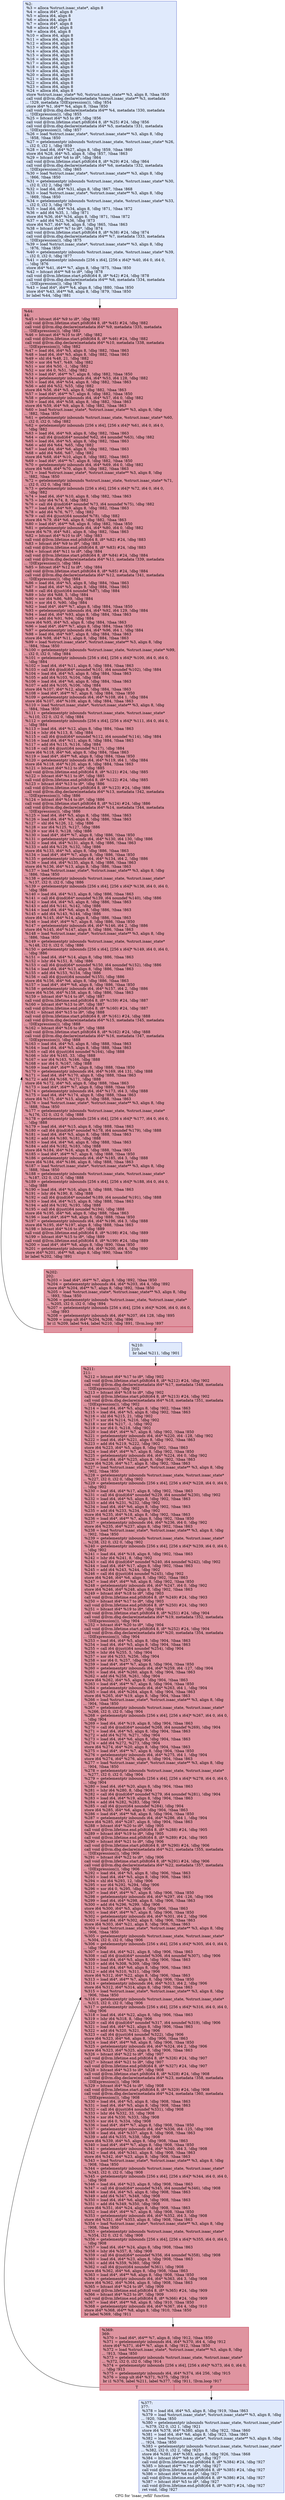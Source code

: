 digraph "CFG for 'isaac_refill' function" {
	label="CFG for 'isaac_refill' function";

	Node0x24f6ce0 [shape=record,color="#3d50c3ff", style=filled, fillcolor="#b9d0f970",label="{%2:\l  %3 = alloca %struct.isaac_state*, align 8\l  %4 = alloca i64*, align 8\l  %5 = alloca i64, align 8\l  %6 = alloca i64, align 8\l  %7 = alloca i64*, align 8\l  %8 = alloca i64*, align 8\l  %9 = alloca i64, align 8\l  %10 = alloca i64, align 8\l  %11 = alloca i64, align 8\l  %12 = alloca i64, align 8\l  %13 = alloca i64, align 8\l  %14 = alloca i64, align 8\l  %15 = alloca i64, align 8\l  %16 = alloca i64, align 8\l  %17 = alloca i64, align 8\l  %18 = alloca i64, align 8\l  %19 = alloca i64, align 8\l  %20 = alloca i64, align 8\l  %21 = alloca i64, align 8\l  %22 = alloca i64, align 8\l  %23 = alloca i64, align 8\l  %24 = alloca i64, align 8\l  store %struct.isaac_state* %0, %struct.isaac_state** %3, align 8, !tbaa !850\l  call void @llvm.dbg.declare(metadata %struct.isaac_state** %3, metadata\l... !329, metadata !DIExpression()), !dbg !854\l  store i64* %1, i64** %4, align 8, !tbaa !850\l  call void @llvm.dbg.declare(metadata i64** %4, metadata !330, metadata\l... !DIExpression()), !dbg !855\l  %25 = bitcast i64* %5 to i8*, !dbg !856\l  call void @llvm.lifetime.start.p0i8(i64 8, i8* %25) #24, !dbg !856\l  call void @llvm.dbg.declare(metadata i64* %5, metadata !331, metadata\l... !DIExpression()), !dbg !857\l  %26 = load %struct.isaac_state*, %struct.isaac_state** %3, align 8, !dbg\l... !858, !tbaa !850\l  %27 = getelementptr inbounds %struct.isaac_state, %struct.isaac_state* %26,\l... i32 0, i32 1, !dbg !859\l  %28 = load i64, i64* %27, align 8, !dbg !859, !tbaa !860\l  store i64 %28, i64* %5, align 8, !dbg !857, !tbaa !863\l  %29 = bitcast i64* %6 to i8*, !dbg !864\l  call void @llvm.lifetime.start.p0i8(i64 8, i8* %29) #24, !dbg !864\l  call void @llvm.dbg.declare(metadata i64* %6, metadata !332, metadata\l... !DIExpression()), !dbg !865\l  %30 = load %struct.isaac_state*, %struct.isaac_state** %3, align 8, !dbg\l... !866, !tbaa !850\l  %31 = getelementptr inbounds %struct.isaac_state, %struct.isaac_state* %30,\l... i32 0, i32 2, !dbg !867\l  %32 = load i64, i64* %31, align 8, !dbg !867, !tbaa !868\l  %33 = load %struct.isaac_state*, %struct.isaac_state** %3, align 8, !dbg\l... !869, !tbaa !850\l  %34 = getelementptr inbounds %struct.isaac_state, %struct.isaac_state* %33,\l... i32 0, i32 3, !dbg !870\l  %35 = load i64, i64* %34, align 8, !dbg !871, !tbaa !872\l  %36 = add i64 %35, 1, !dbg !871\l  store i64 %36, i64* %34, align 8, !dbg !871, !tbaa !872\l  %37 = add i64 %32, %36, !dbg !873\l  store i64 %37, i64* %6, align 8, !dbg !865, !tbaa !863\l  %38 = bitcast i64** %7 to i8*, !dbg !874\l  call void @llvm.lifetime.start.p0i8(i64 8, i8* %38) #24, !dbg !874\l  call void @llvm.dbg.declare(metadata i64** %7, metadata !333, metadata\l... !DIExpression()), !dbg !875\l  %39 = load %struct.isaac_state*, %struct.isaac_state** %3, align 8, !dbg\l... !876, !tbaa !850\l  %40 = getelementptr inbounds %struct.isaac_state, %struct.isaac_state* %39,\l... i32 0, i32 0, !dbg !877\l  %41 = getelementptr inbounds [256 x i64], [256 x i64]* %40, i64 0, i64 0,\l... !dbg !876\l  store i64* %41, i64** %7, align 8, !dbg !875, !tbaa !850\l  %42 = bitcast i64** %8 to i8*, !dbg !878\l  call void @llvm.lifetime.start.p0i8(i64 8, i8* %42) #24, !dbg !878\l  call void @llvm.dbg.declare(metadata i64** %8, metadata !334, metadata\l... !DIExpression()), !dbg !879\l  %43 = load i64*, i64** %4, align 8, !dbg !880, !tbaa !850\l  store i64* %43, i64** %8, align 8, !dbg !879, !tbaa !850\l  br label %44, !dbg !881\l}"];
	Node0x24f6ce0 -> Node0x24f7300;
	Node0x24f7300 [shape=record,color="#b70d28ff", style=filled, fillcolor="#b70d2870",label="{%44:\l44:                                               \l  %45 = bitcast i64* %9 to i8*, !dbg !882\l  call void @llvm.lifetime.start.p0i8(i64 8, i8* %45) #24, !dbg !882\l  call void @llvm.dbg.declare(metadata i64* %9, metadata !335, metadata\l... !DIExpression()), !dbg !882\l  %46 = bitcast i64* %10 to i8*, !dbg !882\l  call void @llvm.lifetime.start.p0i8(i64 8, i8* %46) #24, !dbg !882\l  call void @llvm.dbg.declare(metadata i64* %10, metadata !338, metadata\l... !DIExpression()), !dbg !882\l  %47 = load i64, i64* %5, align 8, !dbg !882, !tbaa !863\l  %48 = load i64, i64* %5, align 8, !dbg !882, !tbaa !863\l  %49 = shl i64 %48, 21, !dbg !882\l  %50 = xor i64 %47, %49, !dbg !882\l  %51 = xor i64 %50, -1, !dbg !882\l  %52 = xor i64 0, %51, !dbg !882\l  %53 = load i64*, i64** %7, align 8, !dbg !882, !tbaa !850\l  %54 = getelementptr inbounds i64, i64* %53, i64 128, !dbg !882\l  %55 = load i64, i64* %54, align 8, !dbg !882, !tbaa !863\l  %56 = add i64 %52, %55, !dbg !882\l  store i64 %56, i64* %5, align 8, !dbg !882, !tbaa !863\l  %57 = load i64*, i64** %7, align 8, !dbg !882, !tbaa !850\l  %58 = getelementptr inbounds i64, i64* %57, i64 0, !dbg !882\l  %59 = load i64, i64* %58, align 8, !dbg !882, !tbaa !863\l  store i64 %59, i64* %9, align 8, !dbg !882, !tbaa !863\l  %60 = load %struct.isaac_state*, %struct.isaac_state** %3, align 8, !dbg\l... !882, !tbaa !850\l  %61 = getelementptr inbounds %struct.isaac_state, %struct.isaac_state* %60,\l... i32 0, i32 0, !dbg !882\l  %62 = getelementptr inbounds [256 x i64], [256 x i64]* %61, i64 0, i64 0,\l... !dbg !882\l  %63 = load i64, i64* %9, align 8, !dbg !882, !tbaa !863\l  %64 = call i64 @ind(i64* noundef %62, i64 noundef %63), !dbg !882\l  %65 = load i64, i64* %5, align 8, !dbg !882, !tbaa !863\l  %66 = add i64 %64, %65, !dbg !882\l  %67 = load i64, i64* %6, align 8, !dbg !882, !tbaa !863\l  %68 = add i64 %66, %67, !dbg !882\l  store i64 %68, i64* %10, align 8, !dbg !882, !tbaa !863\l  %69 = load i64*, i64** %7, align 8, !dbg !882, !tbaa !850\l  %70 = getelementptr inbounds i64, i64* %69, i64 0, !dbg !882\l  store i64 %68, i64* %70, align 8, !dbg !882, !tbaa !863\l  %71 = load %struct.isaac_state*, %struct.isaac_state** %3, align 8, !dbg\l... !882, !tbaa !850\l  %72 = getelementptr inbounds %struct.isaac_state, %struct.isaac_state* %71,\l... i32 0, i32 0, !dbg !882\l  %73 = getelementptr inbounds [256 x i64], [256 x i64]* %72, i64 0, i64 0,\l... !dbg !882\l  %74 = load i64, i64* %10, align 8, !dbg !882, !tbaa !863\l  %75 = lshr i64 %74, 8, !dbg !882\l  %76 = call i64 @ind(i64* noundef %73, i64 noundef %75), !dbg !882\l  %77 = load i64, i64* %9, align 8, !dbg !882, !tbaa !863\l  %78 = add i64 %76, %77, !dbg !882\l  %79 = call i64 @just(i64 noundef %78), !dbg !882\l  store i64 %79, i64* %6, align 8, !dbg !882, !tbaa !863\l  %80 = load i64*, i64** %8, align 8, !dbg !882, !tbaa !850\l  %81 = getelementptr inbounds i64, i64* %80, i64 0, !dbg !882\l  store i64 %79, i64* %81, align 8, !dbg !882, !tbaa !863\l  %82 = bitcast i64* %10 to i8*, !dbg !883\l  call void @llvm.lifetime.end.p0i8(i64 8, i8* %82) #24, !dbg !883\l  %83 = bitcast i64* %9 to i8*, !dbg !883\l  call void @llvm.lifetime.end.p0i8(i64 8, i8* %83) #24, !dbg !883\l  %84 = bitcast i64* %11 to i8*, !dbg !884\l  call void @llvm.lifetime.start.p0i8(i64 8, i8* %84) #24, !dbg !884\l  call void @llvm.dbg.declare(metadata i64* %11, metadata !339, metadata\l... !DIExpression()), !dbg !884\l  %85 = bitcast i64* %12 to i8*, !dbg !884\l  call void @llvm.lifetime.start.p0i8(i64 8, i8* %85) #24, !dbg !884\l  call void @llvm.dbg.declare(metadata i64* %12, metadata !341, metadata\l... !DIExpression()), !dbg !884\l  %86 = load i64, i64* %5, align 8, !dbg !884, !tbaa !863\l  %87 = load i64, i64* %5, align 8, !dbg !884, !tbaa !863\l  %88 = call i64 @just(i64 noundef %87), !dbg !884\l  %89 = lshr i64 %88, 5, !dbg !884\l  %90 = xor i64 %86, %89, !dbg !884\l  %91 = xor i64 0, %90, !dbg !884\l  %92 = load i64*, i64** %7, align 8, !dbg !884, !tbaa !850\l  %93 = getelementptr inbounds i64, i64* %92, i64 129, !dbg !884\l  %94 = load i64, i64* %93, align 8, !dbg !884, !tbaa !863\l  %95 = add i64 %91, %94, !dbg !884\l  store i64 %95, i64* %5, align 8, !dbg !884, !tbaa !863\l  %96 = load i64*, i64** %7, align 8, !dbg !884, !tbaa !850\l  %97 = getelementptr inbounds i64, i64* %96, i64 1, !dbg !884\l  %98 = load i64, i64* %97, align 8, !dbg !884, !tbaa !863\l  store i64 %98, i64* %11, align 8, !dbg !884, !tbaa !863\l  %99 = load %struct.isaac_state*, %struct.isaac_state** %3, align 8, !dbg\l... !884, !tbaa !850\l  %100 = getelementptr inbounds %struct.isaac_state, %struct.isaac_state* %99,\l... i32 0, i32 0, !dbg !884\l  %101 = getelementptr inbounds [256 x i64], [256 x i64]* %100, i64 0, i64 0,\l... !dbg !884\l  %102 = load i64, i64* %11, align 8, !dbg !884, !tbaa !863\l  %103 = call i64 @ind(i64* noundef %101, i64 noundef %102), !dbg !884\l  %104 = load i64, i64* %5, align 8, !dbg !884, !tbaa !863\l  %105 = add i64 %103, %104, !dbg !884\l  %106 = load i64, i64* %6, align 8, !dbg !884, !tbaa !863\l  %107 = add i64 %105, %106, !dbg !884\l  store i64 %107, i64* %12, align 8, !dbg !884, !tbaa !863\l  %108 = load i64*, i64** %7, align 8, !dbg !884, !tbaa !850\l  %109 = getelementptr inbounds i64, i64* %108, i64 1, !dbg !884\l  store i64 %107, i64* %109, align 8, !dbg !884, !tbaa !863\l  %110 = load %struct.isaac_state*, %struct.isaac_state** %3, align 8, !dbg\l... !884, !tbaa !850\l  %111 = getelementptr inbounds %struct.isaac_state, %struct.isaac_state*\l... %110, i32 0, i32 0, !dbg !884\l  %112 = getelementptr inbounds [256 x i64], [256 x i64]* %111, i64 0, i64 0,\l... !dbg !884\l  %113 = load i64, i64* %12, align 8, !dbg !884, !tbaa !863\l  %114 = lshr i64 %113, 8, !dbg !884\l  %115 = call i64 @ind(i64* noundef %112, i64 noundef %114), !dbg !884\l  %116 = load i64, i64* %11, align 8, !dbg !884, !tbaa !863\l  %117 = add i64 %115, %116, !dbg !884\l  %118 = call i64 @just(i64 noundef %117), !dbg !884\l  store i64 %118, i64* %6, align 8, !dbg !884, !tbaa !863\l  %119 = load i64*, i64** %8, align 8, !dbg !884, !tbaa !850\l  %120 = getelementptr inbounds i64, i64* %119, i64 1, !dbg !884\l  store i64 %118, i64* %120, align 8, !dbg !884, !tbaa !863\l  %121 = bitcast i64* %12 to i8*, !dbg !885\l  call void @llvm.lifetime.end.p0i8(i64 8, i8* %121) #24, !dbg !885\l  %122 = bitcast i64* %11 to i8*, !dbg !885\l  call void @llvm.lifetime.end.p0i8(i64 8, i8* %122) #24, !dbg !885\l  %123 = bitcast i64* %13 to i8*, !dbg !886\l  call void @llvm.lifetime.start.p0i8(i64 8, i8* %123) #24, !dbg !886\l  call void @llvm.dbg.declare(metadata i64* %13, metadata !342, metadata\l... !DIExpression()), !dbg !886\l  %124 = bitcast i64* %14 to i8*, !dbg !886\l  call void @llvm.lifetime.start.p0i8(i64 8, i8* %124) #24, !dbg !886\l  call void @llvm.dbg.declare(metadata i64* %14, metadata !344, metadata\l... !DIExpression()), !dbg !886\l  %125 = load i64, i64* %5, align 8, !dbg !886, !tbaa !863\l  %126 = load i64, i64* %5, align 8, !dbg !886, !tbaa !863\l  %127 = shl i64 %126, 12, !dbg !886\l  %128 = xor i64 %125, %127, !dbg !886\l  %129 = xor i64 0, %128, !dbg !886\l  %130 = load i64*, i64** %7, align 8, !dbg !886, !tbaa !850\l  %131 = getelementptr inbounds i64, i64* %130, i64 130, !dbg !886\l  %132 = load i64, i64* %131, align 8, !dbg !886, !tbaa !863\l  %133 = add i64 %129, %132, !dbg !886\l  store i64 %133, i64* %5, align 8, !dbg !886, !tbaa !863\l  %134 = load i64*, i64** %7, align 8, !dbg !886, !tbaa !850\l  %135 = getelementptr inbounds i64, i64* %134, i64 2, !dbg !886\l  %136 = load i64, i64* %135, align 8, !dbg !886, !tbaa !863\l  store i64 %136, i64* %13, align 8, !dbg !886, !tbaa !863\l  %137 = load %struct.isaac_state*, %struct.isaac_state** %3, align 8, !dbg\l... !886, !tbaa !850\l  %138 = getelementptr inbounds %struct.isaac_state, %struct.isaac_state*\l... %137, i32 0, i32 0, !dbg !886\l  %139 = getelementptr inbounds [256 x i64], [256 x i64]* %138, i64 0, i64 0,\l... !dbg !886\l  %140 = load i64, i64* %13, align 8, !dbg !886, !tbaa !863\l  %141 = call i64 @ind(i64* noundef %139, i64 noundef %140), !dbg !886\l  %142 = load i64, i64* %5, align 8, !dbg !886, !tbaa !863\l  %143 = add i64 %141, %142, !dbg !886\l  %144 = load i64, i64* %6, align 8, !dbg !886, !tbaa !863\l  %145 = add i64 %143, %144, !dbg !886\l  store i64 %145, i64* %14, align 8, !dbg !886, !tbaa !863\l  %146 = load i64*, i64** %7, align 8, !dbg !886, !tbaa !850\l  %147 = getelementptr inbounds i64, i64* %146, i64 2, !dbg !886\l  store i64 %145, i64* %147, align 8, !dbg !886, !tbaa !863\l  %148 = load %struct.isaac_state*, %struct.isaac_state** %3, align 8, !dbg\l... !886, !tbaa !850\l  %149 = getelementptr inbounds %struct.isaac_state, %struct.isaac_state*\l... %148, i32 0, i32 0, !dbg !886\l  %150 = getelementptr inbounds [256 x i64], [256 x i64]* %149, i64 0, i64 0,\l... !dbg !886\l  %151 = load i64, i64* %14, align 8, !dbg !886, !tbaa !863\l  %152 = lshr i64 %151, 8, !dbg !886\l  %153 = call i64 @ind(i64* noundef %150, i64 noundef %152), !dbg !886\l  %154 = load i64, i64* %13, align 8, !dbg !886, !tbaa !863\l  %155 = add i64 %153, %154, !dbg !886\l  %156 = call i64 @just(i64 noundef %155), !dbg !886\l  store i64 %156, i64* %6, align 8, !dbg !886, !tbaa !863\l  %157 = load i64*, i64** %8, align 8, !dbg !886, !tbaa !850\l  %158 = getelementptr inbounds i64, i64* %157, i64 2, !dbg !886\l  store i64 %156, i64* %158, align 8, !dbg !886, !tbaa !863\l  %159 = bitcast i64* %14 to i8*, !dbg !887\l  call void @llvm.lifetime.end.p0i8(i64 8, i8* %159) #24, !dbg !887\l  %160 = bitcast i64* %13 to i8*, !dbg !887\l  call void @llvm.lifetime.end.p0i8(i64 8, i8* %160) #24, !dbg !887\l  %161 = bitcast i64* %15 to i8*, !dbg !888\l  call void @llvm.lifetime.start.p0i8(i64 8, i8* %161) #24, !dbg !888\l  call void @llvm.dbg.declare(metadata i64* %15, metadata !345, metadata\l... !DIExpression()), !dbg !888\l  %162 = bitcast i64* %16 to i8*, !dbg !888\l  call void @llvm.lifetime.start.p0i8(i64 8, i8* %162) #24, !dbg !888\l  call void @llvm.dbg.declare(metadata i64* %16, metadata !347, metadata\l... !DIExpression()), !dbg !888\l  %163 = load i64, i64* %5, align 8, !dbg !888, !tbaa !863\l  %164 = load i64, i64* %5, align 8, !dbg !888, !tbaa !863\l  %165 = call i64 @just(i64 noundef %164), !dbg !888\l  %166 = lshr i64 %165, 33, !dbg !888\l  %167 = xor i64 %163, %166, !dbg !888\l  %168 = xor i64 0, %167, !dbg !888\l  %169 = load i64*, i64** %7, align 8, !dbg !888, !tbaa !850\l  %170 = getelementptr inbounds i64, i64* %169, i64 131, !dbg !888\l  %171 = load i64, i64* %170, align 8, !dbg !888, !tbaa !863\l  %172 = add i64 %168, %171, !dbg !888\l  store i64 %172, i64* %5, align 8, !dbg !888, !tbaa !863\l  %173 = load i64*, i64** %7, align 8, !dbg !888, !tbaa !850\l  %174 = getelementptr inbounds i64, i64* %173, i64 3, !dbg !888\l  %175 = load i64, i64* %174, align 8, !dbg !888, !tbaa !863\l  store i64 %175, i64* %15, align 8, !dbg !888, !tbaa !863\l  %176 = load %struct.isaac_state*, %struct.isaac_state** %3, align 8, !dbg\l... !888, !tbaa !850\l  %177 = getelementptr inbounds %struct.isaac_state, %struct.isaac_state*\l... %176, i32 0, i32 0, !dbg !888\l  %178 = getelementptr inbounds [256 x i64], [256 x i64]* %177, i64 0, i64 0,\l... !dbg !888\l  %179 = load i64, i64* %15, align 8, !dbg !888, !tbaa !863\l  %180 = call i64 @ind(i64* noundef %178, i64 noundef %179), !dbg !888\l  %181 = load i64, i64* %5, align 8, !dbg !888, !tbaa !863\l  %182 = add i64 %180, %181, !dbg !888\l  %183 = load i64, i64* %6, align 8, !dbg !888, !tbaa !863\l  %184 = add i64 %182, %183, !dbg !888\l  store i64 %184, i64* %16, align 8, !dbg !888, !tbaa !863\l  %185 = load i64*, i64** %7, align 8, !dbg !888, !tbaa !850\l  %186 = getelementptr inbounds i64, i64* %185, i64 3, !dbg !888\l  store i64 %184, i64* %186, align 8, !dbg !888, !tbaa !863\l  %187 = load %struct.isaac_state*, %struct.isaac_state** %3, align 8, !dbg\l... !888, !tbaa !850\l  %188 = getelementptr inbounds %struct.isaac_state, %struct.isaac_state*\l... %187, i32 0, i32 0, !dbg !888\l  %189 = getelementptr inbounds [256 x i64], [256 x i64]* %188, i64 0, i64 0,\l... !dbg !888\l  %190 = load i64, i64* %16, align 8, !dbg !888, !tbaa !863\l  %191 = lshr i64 %190, 8, !dbg !888\l  %192 = call i64 @ind(i64* noundef %189, i64 noundef %191), !dbg !888\l  %193 = load i64, i64* %15, align 8, !dbg !888, !tbaa !863\l  %194 = add i64 %192, %193, !dbg !888\l  %195 = call i64 @just(i64 noundef %194), !dbg !888\l  store i64 %195, i64* %6, align 8, !dbg !888, !tbaa !863\l  %196 = load i64*, i64** %8, align 8, !dbg !888, !tbaa !850\l  %197 = getelementptr inbounds i64, i64* %196, i64 3, !dbg !888\l  store i64 %195, i64* %197, align 8, !dbg !888, !tbaa !863\l  %198 = bitcast i64* %16 to i8*, !dbg !889\l  call void @llvm.lifetime.end.p0i8(i64 8, i8* %198) #24, !dbg !889\l  %199 = bitcast i64* %15 to i8*, !dbg !889\l  call void @llvm.lifetime.end.p0i8(i64 8, i8* %199) #24, !dbg !889\l  %200 = load i64*, i64** %8, align 8, !dbg !890, !tbaa !850\l  %201 = getelementptr inbounds i64, i64* %200, i64 4, !dbg !890\l  store i64* %201, i64** %8, align 8, !dbg !890, !tbaa !850\l  br label %202, !dbg !891\l}"];
	Node0x24f7300 -> Node0x24f7350;
	Node0x24f7350 [shape=record,color="#b70d28ff", style=filled, fillcolor="#b70d2870",label="{%202:\l202:                                              \l  %203 = load i64*, i64** %7, align 8, !dbg !892, !tbaa !850\l  %204 = getelementptr inbounds i64, i64* %203, i64 4, !dbg !892\l  store i64* %204, i64** %7, align 8, !dbg !892, !tbaa !850\l  %205 = load %struct.isaac_state*, %struct.isaac_state** %3, align 8, !dbg\l... !893, !tbaa !850\l  %206 = getelementptr inbounds %struct.isaac_state, %struct.isaac_state*\l... %205, i32 0, i32 0, !dbg !894\l  %207 = getelementptr inbounds [256 x i64], [256 x i64]* %206, i64 0, i64 0,\l... !dbg !893\l  %208 = getelementptr inbounds i64, i64* %207, i64 128, !dbg !895\l  %209 = icmp ult i64* %204, %208, !dbg !896\l  br i1 %209, label %44, label %210, !dbg !891, !llvm.loop !897\l|{<s0>T|<s1>F}}"];
	Node0x24f7350:s0 -> Node0x24f7300;
	Node0x24f7350:s1 -> Node0x24f73a0;
	Node0x24f73a0 [shape=record,color="#3d50c3ff", style=filled, fillcolor="#b9d0f970",label="{%210:\l210:                                              \l  br label %211, !dbg !901\l}"];
	Node0x24f73a0 -> Node0x24f73f0;
	Node0x24f73f0 [shape=record,color="#b70d28ff", style=filled, fillcolor="#b70d2870",label="{%211:\l211:                                              \l  %212 = bitcast i64* %17 to i8*, !dbg !902\l  call void @llvm.lifetime.start.p0i8(i64 8, i8* %212) #24, !dbg !902\l  call void @llvm.dbg.declare(metadata i64* %17, metadata !348, metadata\l... !DIExpression()), !dbg !902\l  %213 = bitcast i64* %18 to i8*, !dbg !902\l  call void @llvm.lifetime.start.p0i8(i64 8, i8* %213) #24, !dbg !902\l  call void @llvm.dbg.declare(metadata i64* %18, metadata !351, metadata\l... !DIExpression()), !dbg !902\l  %214 = load i64, i64* %5, align 8, !dbg !902, !tbaa !863\l  %215 = load i64, i64* %5, align 8, !dbg !902, !tbaa !863\l  %216 = shl i64 %215, 21, !dbg !902\l  %217 = xor i64 %214, %216, !dbg !902\l  %218 = xor i64 %217, -1, !dbg !902\l  %219 = xor i64 0, %218, !dbg !902\l  %220 = load i64*, i64** %7, align 8, !dbg !902, !tbaa !850\l  %221 = getelementptr inbounds i64, i64* %220, i64 -128, !dbg !902\l  %222 = load i64, i64* %221, align 8, !dbg !902, !tbaa !863\l  %223 = add i64 %219, %222, !dbg !902\l  store i64 %223, i64* %5, align 8, !dbg !902, !tbaa !863\l  %224 = load i64*, i64** %7, align 8, !dbg !902, !tbaa !850\l  %225 = getelementptr inbounds i64, i64* %224, i64 0, !dbg !902\l  %226 = load i64, i64* %225, align 8, !dbg !902, !tbaa !863\l  store i64 %226, i64* %17, align 8, !dbg !902, !tbaa !863\l  %227 = load %struct.isaac_state*, %struct.isaac_state** %3, align 8, !dbg\l... !902, !tbaa !850\l  %228 = getelementptr inbounds %struct.isaac_state, %struct.isaac_state*\l... %227, i32 0, i32 0, !dbg !902\l  %229 = getelementptr inbounds [256 x i64], [256 x i64]* %228, i64 0, i64 0,\l... !dbg !902\l  %230 = load i64, i64* %17, align 8, !dbg !902, !tbaa !863\l  %231 = call i64 @ind(i64* noundef %229, i64 noundef %230), !dbg !902\l  %232 = load i64, i64* %5, align 8, !dbg !902, !tbaa !863\l  %233 = add i64 %231, %232, !dbg !902\l  %234 = load i64, i64* %6, align 8, !dbg !902, !tbaa !863\l  %235 = add i64 %233, %234, !dbg !902\l  store i64 %235, i64* %18, align 8, !dbg !902, !tbaa !863\l  %236 = load i64*, i64** %7, align 8, !dbg !902, !tbaa !850\l  %237 = getelementptr inbounds i64, i64* %236, i64 0, !dbg !902\l  store i64 %235, i64* %237, align 8, !dbg !902, !tbaa !863\l  %238 = load %struct.isaac_state*, %struct.isaac_state** %3, align 8, !dbg\l... !902, !tbaa !850\l  %239 = getelementptr inbounds %struct.isaac_state, %struct.isaac_state*\l... %238, i32 0, i32 0, !dbg !902\l  %240 = getelementptr inbounds [256 x i64], [256 x i64]* %239, i64 0, i64 0,\l... !dbg !902\l  %241 = load i64, i64* %18, align 8, !dbg !902, !tbaa !863\l  %242 = lshr i64 %241, 8, !dbg !902\l  %243 = call i64 @ind(i64* noundef %240, i64 noundef %242), !dbg !902\l  %244 = load i64, i64* %17, align 8, !dbg !902, !tbaa !863\l  %245 = add i64 %243, %244, !dbg !902\l  %246 = call i64 @just(i64 noundef %245), !dbg !902\l  store i64 %246, i64* %6, align 8, !dbg !902, !tbaa !863\l  %247 = load i64*, i64** %8, align 8, !dbg !902, !tbaa !850\l  %248 = getelementptr inbounds i64, i64* %247, i64 0, !dbg !902\l  store i64 %246, i64* %248, align 8, !dbg !902, !tbaa !863\l  %249 = bitcast i64* %18 to i8*, !dbg !903\l  call void @llvm.lifetime.end.p0i8(i64 8, i8* %249) #24, !dbg !903\l  %250 = bitcast i64* %17 to i8*, !dbg !903\l  call void @llvm.lifetime.end.p0i8(i64 8, i8* %250) #24, !dbg !903\l  %251 = bitcast i64* %19 to i8*, !dbg !904\l  call void @llvm.lifetime.start.p0i8(i64 8, i8* %251) #24, !dbg !904\l  call void @llvm.dbg.declare(metadata i64* %19, metadata !352, metadata\l... !DIExpression()), !dbg !904\l  %252 = bitcast i64* %20 to i8*, !dbg !904\l  call void @llvm.lifetime.start.p0i8(i64 8, i8* %252) #24, !dbg !904\l  call void @llvm.dbg.declare(metadata i64* %20, metadata !354, metadata\l... !DIExpression()), !dbg !904\l  %253 = load i64, i64* %5, align 8, !dbg !904, !tbaa !863\l  %254 = load i64, i64* %5, align 8, !dbg !904, !tbaa !863\l  %255 = call i64 @just(i64 noundef %254), !dbg !904\l  %256 = lshr i64 %255, 5, !dbg !904\l  %257 = xor i64 %253, %256, !dbg !904\l  %258 = xor i64 0, %257, !dbg !904\l  %259 = load i64*, i64** %7, align 8, !dbg !904, !tbaa !850\l  %260 = getelementptr inbounds i64, i64* %259, i64 -127, !dbg !904\l  %261 = load i64, i64* %260, align 8, !dbg !904, !tbaa !863\l  %262 = add i64 %258, %261, !dbg !904\l  store i64 %262, i64* %5, align 8, !dbg !904, !tbaa !863\l  %263 = load i64*, i64** %7, align 8, !dbg !904, !tbaa !850\l  %264 = getelementptr inbounds i64, i64* %263, i64 1, !dbg !904\l  %265 = load i64, i64* %264, align 8, !dbg !904, !tbaa !863\l  store i64 %265, i64* %19, align 8, !dbg !904, !tbaa !863\l  %266 = load %struct.isaac_state*, %struct.isaac_state** %3, align 8, !dbg\l... !904, !tbaa !850\l  %267 = getelementptr inbounds %struct.isaac_state, %struct.isaac_state*\l... %266, i32 0, i32 0, !dbg !904\l  %268 = getelementptr inbounds [256 x i64], [256 x i64]* %267, i64 0, i64 0,\l... !dbg !904\l  %269 = load i64, i64* %19, align 8, !dbg !904, !tbaa !863\l  %270 = call i64 @ind(i64* noundef %268, i64 noundef %269), !dbg !904\l  %271 = load i64, i64* %5, align 8, !dbg !904, !tbaa !863\l  %272 = add i64 %270, %271, !dbg !904\l  %273 = load i64, i64* %6, align 8, !dbg !904, !tbaa !863\l  %274 = add i64 %272, %273, !dbg !904\l  store i64 %274, i64* %20, align 8, !dbg !904, !tbaa !863\l  %275 = load i64*, i64** %7, align 8, !dbg !904, !tbaa !850\l  %276 = getelementptr inbounds i64, i64* %275, i64 1, !dbg !904\l  store i64 %274, i64* %276, align 8, !dbg !904, !tbaa !863\l  %277 = load %struct.isaac_state*, %struct.isaac_state** %3, align 8, !dbg\l... !904, !tbaa !850\l  %278 = getelementptr inbounds %struct.isaac_state, %struct.isaac_state*\l... %277, i32 0, i32 0, !dbg !904\l  %279 = getelementptr inbounds [256 x i64], [256 x i64]* %278, i64 0, i64 0,\l... !dbg !904\l  %280 = load i64, i64* %20, align 8, !dbg !904, !tbaa !863\l  %281 = lshr i64 %280, 8, !dbg !904\l  %282 = call i64 @ind(i64* noundef %279, i64 noundef %281), !dbg !904\l  %283 = load i64, i64* %19, align 8, !dbg !904, !tbaa !863\l  %284 = add i64 %282, %283, !dbg !904\l  %285 = call i64 @just(i64 noundef %284), !dbg !904\l  store i64 %285, i64* %6, align 8, !dbg !904, !tbaa !863\l  %286 = load i64*, i64** %8, align 8, !dbg !904, !tbaa !850\l  %287 = getelementptr inbounds i64, i64* %286, i64 1, !dbg !904\l  store i64 %285, i64* %287, align 8, !dbg !904, !tbaa !863\l  %288 = bitcast i64* %20 to i8*, !dbg !905\l  call void @llvm.lifetime.end.p0i8(i64 8, i8* %288) #24, !dbg !905\l  %289 = bitcast i64* %19 to i8*, !dbg !905\l  call void @llvm.lifetime.end.p0i8(i64 8, i8* %289) #24, !dbg !905\l  %290 = bitcast i64* %21 to i8*, !dbg !906\l  call void @llvm.lifetime.start.p0i8(i64 8, i8* %290) #24, !dbg !906\l  call void @llvm.dbg.declare(metadata i64* %21, metadata !355, metadata\l... !DIExpression()), !dbg !906\l  %291 = bitcast i64* %22 to i8*, !dbg !906\l  call void @llvm.lifetime.start.p0i8(i64 8, i8* %291) #24, !dbg !906\l  call void @llvm.dbg.declare(metadata i64* %22, metadata !357, metadata\l... !DIExpression()), !dbg !906\l  %292 = load i64, i64* %5, align 8, !dbg !906, !tbaa !863\l  %293 = load i64, i64* %5, align 8, !dbg !906, !tbaa !863\l  %294 = shl i64 %293, 12, !dbg !906\l  %295 = xor i64 %292, %294, !dbg !906\l  %296 = xor i64 0, %295, !dbg !906\l  %297 = load i64*, i64** %7, align 8, !dbg !906, !tbaa !850\l  %298 = getelementptr inbounds i64, i64* %297, i64 -126, !dbg !906\l  %299 = load i64, i64* %298, align 8, !dbg !906, !tbaa !863\l  %300 = add i64 %296, %299, !dbg !906\l  store i64 %300, i64* %5, align 8, !dbg !906, !tbaa !863\l  %301 = load i64*, i64** %7, align 8, !dbg !906, !tbaa !850\l  %302 = getelementptr inbounds i64, i64* %301, i64 2, !dbg !906\l  %303 = load i64, i64* %302, align 8, !dbg !906, !tbaa !863\l  store i64 %303, i64* %21, align 8, !dbg !906, !tbaa !863\l  %304 = load %struct.isaac_state*, %struct.isaac_state** %3, align 8, !dbg\l... !906, !tbaa !850\l  %305 = getelementptr inbounds %struct.isaac_state, %struct.isaac_state*\l... %304, i32 0, i32 0, !dbg !906\l  %306 = getelementptr inbounds [256 x i64], [256 x i64]* %305, i64 0, i64 0,\l... !dbg !906\l  %307 = load i64, i64* %21, align 8, !dbg !906, !tbaa !863\l  %308 = call i64 @ind(i64* noundef %306, i64 noundef %307), !dbg !906\l  %309 = load i64, i64* %5, align 8, !dbg !906, !tbaa !863\l  %310 = add i64 %308, %309, !dbg !906\l  %311 = load i64, i64* %6, align 8, !dbg !906, !tbaa !863\l  %312 = add i64 %310, %311, !dbg !906\l  store i64 %312, i64* %22, align 8, !dbg !906, !tbaa !863\l  %313 = load i64*, i64** %7, align 8, !dbg !906, !tbaa !850\l  %314 = getelementptr inbounds i64, i64* %313, i64 2, !dbg !906\l  store i64 %312, i64* %314, align 8, !dbg !906, !tbaa !863\l  %315 = load %struct.isaac_state*, %struct.isaac_state** %3, align 8, !dbg\l... !906, !tbaa !850\l  %316 = getelementptr inbounds %struct.isaac_state, %struct.isaac_state*\l... %315, i32 0, i32 0, !dbg !906\l  %317 = getelementptr inbounds [256 x i64], [256 x i64]* %316, i64 0, i64 0,\l... !dbg !906\l  %318 = load i64, i64* %22, align 8, !dbg !906, !tbaa !863\l  %319 = lshr i64 %318, 8, !dbg !906\l  %320 = call i64 @ind(i64* noundef %317, i64 noundef %319), !dbg !906\l  %321 = load i64, i64* %21, align 8, !dbg !906, !tbaa !863\l  %322 = add i64 %320, %321, !dbg !906\l  %323 = call i64 @just(i64 noundef %322), !dbg !906\l  store i64 %323, i64* %6, align 8, !dbg !906, !tbaa !863\l  %324 = load i64*, i64** %8, align 8, !dbg !906, !tbaa !850\l  %325 = getelementptr inbounds i64, i64* %324, i64 2, !dbg !906\l  store i64 %323, i64* %325, align 8, !dbg !906, !tbaa !863\l  %326 = bitcast i64* %22 to i8*, !dbg !907\l  call void @llvm.lifetime.end.p0i8(i64 8, i8* %326) #24, !dbg !907\l  %327 = bitcast i64* %21 to i8*, !dbg !907\l  call void @llvm.lifetime.end.p0i8(i64 8, i8* %327) #24, !dbg !907\l  %328 = bitcast i64* %23 to i8*, !dbg !908\l  call void @llvm.lifetime.start.p0i8(i64 8, i8* %328) #24, !dbg !908\l  call void @llvm.dbg.declare(metadata i64* %23, metadata !358, metadata\l... !DIExpression()), !dbg !908\l  %329 = bitcast i64* %24 to i8*, !dbg !908\l  call void @llvm.lifetime.start.p0i8(i64 8, i8* %329) #24, !dbg !908\l  call void @llvm.dbg.declare(metadata i64* %24, metadata !360, metadata\l... !DIExpression()), !dbg !908\l  %330 = load i64, i64* %5, align 8, !dbg !908, !tbaa !863\l  %331 = load i64, i64* %5, align 8, !dbg !908, !tbaa !863\l  %332 = call i64 @just(i64 noundef %331), !dbg !908\l  %333 = lshr i64 %332, 33, !dbg !908\l  %334 = xor i64 %330, %333, !dbg !908\l  %335 = xor i64 0, %334, !dbg !908\l  %336 = load i64*, i64** %7, align 8, !dbg !908, !tbaa !850\l  %337 = getelementptr inbounds i64, i64* %336, i64 -125, !dbg !908\l  %338 = load i64, i64* %337, align 8, !dbg !908, !tbaa !863\l  %339 = add i64 %335, %338, !dbg !908\l  store i64 %339, i64* %5, align 8, !dbg !908, !tbaa !863\l  %340 = load i64*, i64** %7, align 8, !dbg !908, !tbaa !850\l  %341 = getelementptr inbounds i64, i64* %340, i64 3, !dbg !908\l  %342 = load i64, i64* %341, align 8, !dbg !908, !tbaa !863\l  store i64 %342, i64* %23, align 8, !dbg !908, !tbaa !863\l  %343 = load %struct.isaac_state*, %struct.isaac_state** %3, align 8, !dbg\l... !908, !tbaa !850\l  %344 = getelementptr inbounds %struct.isaac_state, %struct.isaac_state*\l... %343, i32 0, i32 0, !dbg !908\l  %345 = getelementptr inbounds [256 x i64], [256 x i64]* %344, i64 0, i64 0,\l... !dbg !908\l  %346 = load i64, i64* %23, align 8, !dbg !908, !tbaa !863\l  %347 = call i64 @ind(i64* noundef %345, i64 noundef %346), !dbg !908\l  %348 = load i64, i64* %5, align 8, !dbg !908, !tbaa !863\l  %349 = add i64 %347, %348, !dbg !908\l  %350 = load i64, i64* %6, align 8, !dbg !908, !tbaa !863\l  %351 = add i64 %349, %350, !dbg !908\l  store i64 %351, i64* %24, align 8, !dbg !908, !tbaa !863\l  %352 = load i64*, i64** %7, align 8, !dbg !908, !tbaa !850\l  %353 = getelementptr inbounds i64, i64* %352, i64 3, !dbg !908\l  store i64 %351, i64* %353, align 8, !dbg !908, !tbaa !863\l  %354 = load %struct.isaac_state*, %struct.isaac_state** %3, align 8, !dbg\l... !908, !tbaa !850\l  %355 = getelementptr inbounds %struct.isaac_state, %struct.isaac_state*\l... %354, i32 0, i32 0, !dbg !908\l  %356 = getelementptr inbounds [256 x i64], [256 x i64]* %355, i64 0, i64 0,\l... !dbg !908\l  %357 = load i64, i64* %24, align 8, !dbg !908, !tbaa !863\l  %358 = lshr i64 %357, 8, !dbg !908\l  %359 = call i64 @ind(i64* noundef %356, i64 noundef %358), !dbg !908\l  %360 = load i64, i64* %23, align 8, !dbg !908, !tbaa !863\l  %361 = add i64 %359, %360, !dbg !908\l  %362 = call i64 @just(i64 noundef %361), !dbg !908\l  store i64 %362, i64* %6, align 8, !dbg !908, !tbaa !863\l  %363 = load i64*, i64** %8, align 8, !dbg !908, !tbaa !850\l  %364 = getelementptr inbounds i64, i64* %363, i64 3, !dbg !908\l  store i64 %362, i64* %364, align 8, !dbg !908, !tbaa !863\l  %365 = bitcast i64* %24 to i8*, !dbg !909\l  call void @llvm.lifetime.end.p0i8(i64 8, i8* %365) #24, !dbg !909\l  %366 = bitcast i64* %23 to i8*, !dbg !909\l  call void @llvm.lifetime.end.p0i8(i64 8, i8* %366) #24, !dbg !909\l  %367 = load i64*, i64** %8, align 8, !dbg !910, !tbaa !850\l  %368 = getelementptr inbounds i64, i64* %367, i64 4, !dbg !910\l  store i64* %368, i64** %8, align 8, !dbg !910, !tbaa !850\l  br label %369, !dbg !911\l}"];
	Node0x24f73f0 -> Node0x24f7440;
	Node0x24f7440 [shape=record,color="#b70d28ff", style=filled, fillcolor="#b70d2870",label="{%369:\l369:                                              \l  %370 = load i64*, i64** %7, align 8, !dbg !912, !tbaa !850\l  %371 = getelementptr inbounds i64, i64* %370, i64 4, !dbg !912\l  store i64* %371, i64** %7, align 8, !dbg !912, !tbaa !850\l  %372 = load %struct.isaac_state*, %struct.isaac_state** %3, align 8, !dbg\l... !913, !tbaa !850\l  %373 = getelementptr inbounds %struct.isaac_state, %struct.isaac_state*\l... %372, i32 0, i32 0, !dbg !914\l  %374 = getelementptr inbounds [256 x i64], [256 x i64]* %373, i64 0, i64 0,\l... !dbg !913\l  %375 = getelementptr inbounds i64, i64* %374, i64 256, !dbg !915\l  %376 = icmp ult i64* %371, %375, !dbg !916\l  br i1 %376, label %211, label %377, !dbg !911, !llvm.loop !917\l|{<s0>T|<s1>F}}"];
	Node0x24f7440:s0 -> Node0x24f73f0;
	Node0x24f7440:s1 -> Node0x24f7490;
	Node0x24f7490 [shape=record,color="#3d50c3ff", style=filled, fillcolor="#b9d0f970",label="{%377:\l377:                                              \l  %378 = load i64, i64* %5, align 8, !dbg !919, !tbaa !863\l  %379 = load %struct.isaac_state*, %struct.isaac_state** %3, align 8, !dbg\l... !920, !tbaa !850\l  %380 = getelementptr inbounds %struct.isaac_state, %struct.isaac_state*\l... %379, i32 0, i32 1, !dbg !921\l  store i64 %378, i64* %380, align 8, !dbg !922, !tbaa !860\l  %381 = load i64, i64* %6, align 8, !dbg !923, !tbaa !863\l  %382 = load %struct.isaac_state*, %struct.isaac_state** %3, align 8, !dbg\l... !924, !tbaa !850\l  %383 = getelementptr inbounds %struct.isaac_state, %struct.isaac_state*\l... %382, i32 0, i32 2, !dbg !925\l  store i64 %381, i64* %383, align 8, !dbg !926, !tbaa !868\l  %384 = bitcast i64** %8 to i8*, !dbg !927\l  call void @llvm.lifetime.end.p0i8(i64 8, i8* %384) #24, !dbg !927\l  %385 = bitcast i64** %7 to i8*, !dbg !927\l  call void @llvm.lifetime.end.p0i8(i64 8, i8* %385) #24, !dbg !927\l  %386 = bitcast i64* %6 to i8*, !dbg !927\l  call void @llvm.lifetime.end.p0i8(i64 8, i8* %386) #24, !dbg !927\l  %387 = bitcast i64* %5 to i8*, !dbg !927\l  call void @llvm.lifetime.end.p0i8(i64 8, i8* %387) #24, !dbg !927\l  ret void, !dbg !927\l}"];
}
